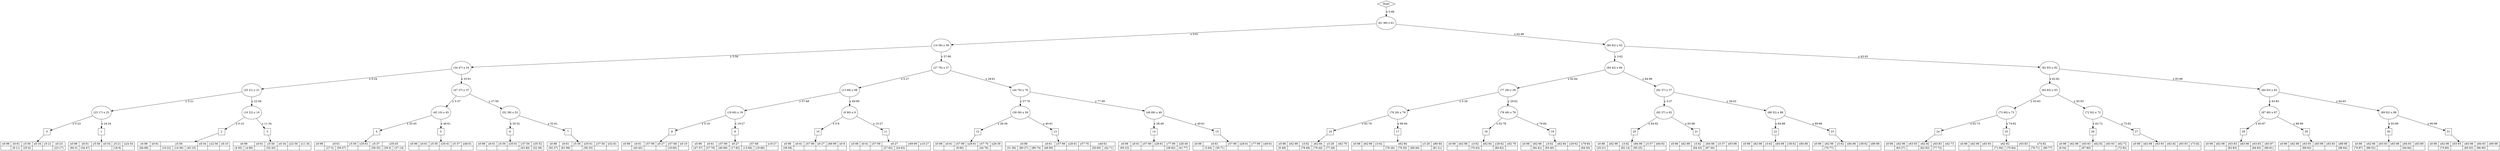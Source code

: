 digraph graphname{
ratio="fill";margin=0;
Node0 [shape=diamond label="Start"]
Node0 -> Node1 [label="x 0-98"]
Node1 [width=1 height=1 label ="(61 99) x 61"]
Node1 -> Node2 [label="x 0-61"]
Node2 [width=1 height=1 label ="(14 56) y 56"]
Node2 -> Node3 [label="y 5-56"]
Node3 [width=1 height=1 label ="(34 47) x 34"]
Node3 -> Node4 [label="x 0-34"]
Node4 [width=1 height=1 label ="(25 21) y 21"]
Node4 -> Node5 [label="y 5-21"]
Node5 [width=1 height=1 label ="(23 17) x 23"]
Node5 -> Node6 [label="x 0-23"]
Node6 [shape=rectangle width=0.5 height=0.5 label="0"]
struct37 [shape=record label=" {x0-98|{}}|{x0-61|{ (9-11)}}|{y5-56|{ (25-6)}}|{x0-34|{}}|{y5-21|{}}|{x0-23|{ (23-17)}}"]
Node6 -> struct37
Node5 -> Node7 [label="x 24-34"]
Node7 [shape=rectangle width=0.5 height=0.5 label="1"]
struct43 [shape=record label=" {x0-98|{ (94-3)}}|{x0-61|{ (34-47)}}|{y5-56|{}}|{x0-34|{}}|{y5-21|{ (18-9)}}|{x24-34|{}}"]
Node7 -> struct43
Node4 -> Node8 [label="y 22-56"]
Node8 [width=1 height=1 label ="(10 22) x 10"]
Node8 -> Node9 [label="x 0-10"]
Node9 [shape=rectangle width=0.5 height=0.5 label="2"]
struct55 [shape=record label=" {x0-98|{ (94-89)}}|{x0-61|{}}|{y5-56|{ (10-22)|(14-56)|(45-10)}}|{x0-34|{}}|{y22-56|{}}|{x0-10|{}}"]
Node9 -> struct55
Node8 -> Node10 [label="x 11-34"]
Node10 [shape=rectangle width=0.5 height=0.5 label="3"]
struct61 [shape=record label=" {x0-98|{ (4-95)|(4-99)}}|{x0-61|{}}|{y5-56|{ (52-45)}}|{x0-34|{}}|{y22-56|{}}|{x11-34|{}}"]
Node10 -> struct61
Node3 -> Node11 [label="x 35-61"]
Node11 [width=1 height=1 label ="(47 37) y 37"]
Node11 -> Node12 [label="y 5-37"]
Node12 [width=1 height=1 label ="(45 10) x 45"]
Node12 -> Node13 [label="x 35-45"]
Node13 [shape=rectangle width=0.5 height=0.5 label="4"]
struct79 [shape=record label=" {x0-98|{}}|{x0-61|{ (27-5)|(59-37)}}|{y5-56|{}}|{x35-61|{}}|{y5-37|{ (59-35)}}|{x35-45|{ (39-5)|(37-14)}}"]
Node13 -> struct79
Node12 -> Node14 [label="x 46-61"]
Node14 [shape=rectangle width=0.5 height=0.5 label="5"]
struct85 [shape=record label=" {x0-98|{}}|{x0-61|{}}|{y5-56|{}}|{x35-61|{}}|{y5-37|{}}|{x46-61|{}}"]
Node14 -> struct85
Node11 -> Node15 [label="y 37-56"]
Node15 [width=1 height=1 label ="(52 38) x 52"]
Node15 -> Node16 [label="x 35-52"]
Node16 [shape=rectangle width=0.5 height=0.5 label="6"]
struct97 [shape=record label=" {x0-98|{}}|{x0-61|{}}|{y5-56|{}}|{x35-61|{}}|{y37-56|{ (43-49)}}|{x35-52|{ (52-38)}}"]
Node16 -> struct97
Node15 -> Node17 [label="x 52-61"]
Node17 [shape=rectangle width=0.5 height=0.5 label="7"]
struct103 [shape=record label=" {x0-98|{ (92-37)}}|{x0-61|{ (61-99)}}|{y5-56|{}}|{x35-61|{ (56-33)}}|{y37-56|{}}|{x52-61|{}}"]
Node17 -> struct103
Node2 -> Node18 [label="y 57-99"]
Node18 [width=1 height=1 label ="(27 76) x 27"]
Node18 -> Node19 [label="x 0-27"]
Node19 [width=1 height=1 label ="(13 68) y 68"]
Node19 -> Node20 [label="y 57-68"]
Node20 [width=1 height=1 label ="(19 60) x 19"]
Node20 -> Node21 [label="x 0-19"]
Node21 [shape=rectangle width=0.5 height=0.5 label="8"]
struct127 [shape=record label=" {x0-98|{}}|{x0-61|{ (45-45)}}|{y57-99|{}}|{x0-27|{}}|{y57-68|{ (19-60)}}|{x0-19|{}}"]
Node21 -> struct127
Node20 -> Node22 [label="x 19-27"]
Node22 [shape=rectangle width=0.5 height=0.5 label="9"]
struct133 [shape=record label=" {x0-98|{ (47-37)}}|{x0-61|{ (27-76)}}|{y57-99|{ (49-89)}}|{x0-27|{ (17-82)}}|{y57-68|{ (13-68)|(19-66)}}|{x19-27|{}}"]
Node22 -> struct133
Node19 -> Node23 [label="y 69-99"]
Node23 [width=1 height=1 label ="(9 90) x 9"]
Node23 -> Node24 [label="x 0-9"]
Node24 [shape=rectangle width=0.5 height=0.5 label="10"]
struct145 [shape=record label=" {x0-98|{ (39-58)}}|{x0-61|{}}|{y57-99|{}}|{x0-27|{}}|{y69-99|{}}|{x0-9|{}}"]
Node24 -> struct145
Node23 -> Node25 [label="x 10-27"]
Node25 [shape=rectangle width=0.5 height=0.5 label="11"]
struct151 [shape=record label=" {x0-98|{}}|{x0-61|{}}|{y57-99|{}}|{x0-27|{ (27-62)|(24-63)}}|{y69-99|{}}|{x10-27|{}}"]
Node25 -> struct151
Node18 -> Node26 [label="x 28-61"]
Node26 [width=1 height=1 label ="(44 76) y 76"]
Node26 -> Node27 [label="y 57-76"]
Node27 [width=1 height=1 label ="(39 58) x 39"]
Node27 -> Node28 [label="x 28-39"]
Node28 [shape=rectangle width=0.5 height=0.5 label="12"]
struct169 [shape=record label=" {x0-98|{}}|{x0-61|{}}|{y57-99|{ (9-90)}}|{x28-61|{}}|{y57-76|{ (44-76)}}|{x28-39|{}}"]
Node28 -> struct169
Node27 -> Node29 [label="x 40-61"]
Node29 [shape=rectangle width=0.5 height=0.5 label="13"]
struct175 [shape=record label=" {x0-98|{ (31-58)|(80-27)|(89-74)}}|{x0-61|{ (49-90)}}|{y57-99|{}}|{x28-61|{}}|{y57-76|{}}|{x40-61|{ (50-60)|(42-71)}}"]
Node29 -> struct175
Node26 -> Node30 [label="y 77-99"]
Node30 [width=1 height=1 label ="(49 89) x 49"]
Node30 -> Node31 [label="x 28-49"]
Node31 [shape=rectangle width=0.5 height=0.5 label="14"]
struct187 [shape=record label=" {x0-98|{ (95-23)}}|{x0-61|{}}|{y57-99|{}}|{x28-61|{}}|{y77-99|{ (28-82)}}|{x28-49|{ (41-77)}}"]
Node31 -> struct187
Node30 -> Node32 [label="x 49-61"]
Node32 [shape=rectangle width=0.5 height=0.5 label="15"]
struct193 [shape=record label=" {x0-98|{}}|{x0-61|{ (3-64)|(30-71)}}|{y57-99|{}}|{x28-61|{}}|{y77-99|{}}|{x49-61|{}}"]
Node32 -> struct193
Node1 -> Node33 [label="x 62-98"]
Node33 [width=1 height=1 label ="(84 62) y 62"]
Node33 -> Node34 [label="y 3-62"]
Node34 [width=1 height=1 label ="(84 42) x 84"]
Node34 -> Node35 [label="x 62-84"]
Node35 [width=1 height=1 label ="(77 28) y 28"]
Node35 -> Node36 [label="y 3-28"]
Node36 [width=1 height=1 label ="(79 26) x 79"]
Node36 -> Node37 [label="x 62-79"]
Node37 [shape=rectangle width=0.5 height=0.5 label="16"]
struct223 [shape=record label=" {x0-98|{ (0-49)}}|{x62-98|{}}|{y3-62|{ (78-49)}}|{x62-84|{ (79-44)}}|{y3-28|{ (77-28)}}|{x62-79|{}}"]
Node37 -> struct223
Node36 -> Node38 [label="x 80-84"]
Node38 [shape=rectangle width=0.5 height=0.5 label="17"]
struct229 [shape=record label=" {x0-98|{}}|{x62-98|{}}|{y3-62|{}}|{x62-84|{ (76-26)|(79-26)|(69-46)}}|{y3-28|{}}|{x80-84|{ (81-21)}}"]
Node38 -> struct229
Node35 -> Node39 [label="y 29-62"]
Node39 [width=1 height=1 label ="(78 49) x 78"]
Node39 -> Node40 [label="x 62-78"]
Node40 [shape=rectangle width=0.5 height=0.5 label="18"]
struct241 [shape=record label=" {x0-98|{}}|{x62-98|{}}|{y3-62|{ (70-43)}}|{x62-84|{}}|{y29-62|{ (84-62)}}|{x62-78|{}}"]
Node40 -> struct241
Node39 -> Node41 [label="x 79-84"]
Node41 [shape=rectangle width=0.5 height=0.5 label="19"]
struct247 [shape=record label=" {x0-98|{}}|{x62-98|{ (84-42)}}|{y3-62|{ (93-40)}}|{x62-84|{}}|{y29-62|{}}|{x79-84|{ (84-50)}}"]
Node41 -> struct247
Node34 -> Node42 [label="x 84-98"]
Node42 [width=1 height=1 label ="(92 37) y 37"]
Node42 -> Node43 [label="y 3-37"]
Node43 [width=1 height=1 label ="(92 37) x 92"]
Node43 -> Node44 [label="x 84-92"]
Node44 [shape=rectangle width=0.5 height=0.5 label="20"]
struct265 [shape=record label=" {x0-98|{ (25-21)}}|{x62-98|{}}|{y3-62|{ (92-14)}}|{x84-98|{ (95-25)}}|{y3-37|{}}|{x84-92|{}}"]
Node44 -> struct265
Node43 -> Node45 [label="x 93-98"]
Node45 [shape=rectangle width=0.5 height=0.5 label="21"]
struct271 [shape=record label=" {x0-98|{}}|{x62-98|{}}|{y3-62|{ (94-43)}}|{x84-98|{ (87-30)}}|{y3-37|{}}|{x93-98|{}}"]
Node45 -> struct271
Node42 -> Node46 [label="y 38-62"]
Node46 [width=1 height=1 label ="(88 52) x 88"]
Node46 -> Node47 [label="x 84-88"]
Node47 [shape=rectangle width=0.5 height=0.5 label="22"]
struct283 [shape=record label=" {x0-98|{}}|{x62-98|{}}|{y3-62|{}}|{x84-98|{}}|{y38-62|{}}|{x84-88|{}}"]
Node47 -> struct283
Node46 -> Node48 [label="x 89-98"]
Node48 [shape=rectangle width=0.5 height=0.5 label="23"]
struct289 [shape=record label=" {x0-98|{}}|{x62-98|{ (70-77)}}|{y3-62|{}}|{x84-98|{}}|{y38-62|{}}|{x89-98|{}}"]
Node48 -> struct289
Node33 -> Node49 [label="y 63-93"]
Node49 [width=1 height=1 label ="(82 83) x 82"]
Node49 -> Node50 [label="x 62-82"]
Node50 [width=1 height=1 label ="(62 83) y 83"]
Node50 -> Node51 [label="y 63-83"]
Node51 [width=1 height=1 label ="(73 80) x 73"]
Node51 -> Node52 [label="x 62-73"]
Node52 [shape=rectangle width=0.5 height=0.5 label="24"]
struct313 [shape=record label=" {x0-98|{}}|{x62-98|{ (83-27)}}|{y63-93|{}}|{x62-82|{ (62-83)}}|{y63-83|{ (77-72)}}|{x62-73|{}}"]
Node52 -> struct313
Node51 -> Node53 [label="x 74-82"]
Node53 [shape=rectangle width=0.5 height=0.5 label="25"]
struct319 [shape=record label=" {x0-98|{}}|{x62-98|{}}|{y63-93|{}}|{x62-82|{ (71-84)|(75-84)}}|{y63-83|{}}|{x74-82|{ (76-71)|(80-77)}}"]
Node53 -> struct319
Node50 -> Node54 [label="y 83-93"]
Node54 [width=1 height=1 label ="(72 92) x 72"]
Node54 -> Node55 [label="x 62-72"]
Node55 [shape=rectangle width=0.5 height=0.5 label="26"]
struct331 [shape=record label=" {x0-98|{ (6-54)}}|{x62-98|{}}|{y63-93|{ (87-80)}}|{x62-82|{}}|{y83-93|{}}|{x62-72|{ (72-92)}}"]
Node55 -> struct331
Node54 -> Node56 [label="x 73-82"]
Node56 [shape=rectangle width=0.5 height=0.5 label="27"]
struct337 [shape=record label=" {x0-98|{}}|{x62-98|{}}|{y63-93|{}}|{x62-82|{}}|{y83-93|{}}|{x73-82|{}}"]
Node56 -> struct337
Node49 -> Node57 [label="x 83-98"]
Node57 [width=1 height=1 label ="(84 83) y 83"]
Node57 -> Node58 [label="y 63-83"]
Node58 [width=1 height=1 label ="(87 80) x 87"]
Node58 -> Node59 [label="x 83-87"]
Node59 [shape=rectangle width=0.5 height=0.5 label="28"]
struct355 [shape=record label=" {x0-98|{}}|{x62-98|{}}|{y63-93|{ (82-83)}}|{x83-98|{}}|{y63-83|{ (84-83)}}|{x83-87|{ (86-81)}}"]
Node59 -> struct355
Node58 -> Node60 [label="x 88-98"]
Node60 [shape=rectangle width=0.5 height=0.5 label="29"]
struct361 [shape=record label=" {x0-98|{}}|{x62-98|{}}|{y63-93|{ (89-92)}}|{x83-98|{}}|{y63-83|{}}|{x88-98|{ (98-64)}}"]
Node60 -> struct361
Node57 -> Node61 [label="y 84-93"]
Node61 [width=1 height=1 label ="(89 92) x 89"]
Node61 -> Node62 [label="x 83-89"]
Node62 [shape=rectangle width=0.5 height=0.5 label="30"]
struct373 [shape=record label=" {x0-98|{ (70-87)}}|{x62-98|{ (88-52)}}|{y63-93|{}}|{x83-98|{}}|{y84-93|{ (94-84)}}|{x83-89|{}}"]
Node62 -> struct373
Node61 -> Node63 [label="x 90-98"]
Node63 [shape=rectangle width=0.5 height=0.5 label="31"]
struct379 [shape=record label=" {x0-98|{}}|{x62-98|{ (73-80)}}|{y63-93|{}}|{x83-98|{ (85-93)}}|{y84-93|{ (86-90)}}|{x90-98|{}}"]
Node63 -> struct379
}
